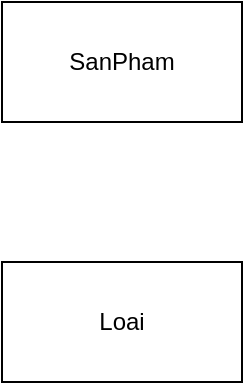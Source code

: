 <mxfile version="16.6.5" type="device"><diagram id="wNgg_H6vcCdltx-_-yin" name="Page-1"><mxGraphModel dx="1038" dy="539" grid="1" gridSize="10" guides="1" tooltips="1" connect="1" arrows="1" fold="1" page="1" pageScale="1" pageWidth="827" pageHeight="1169" math="0" shadow="0"><root><mxCell id="0"/><mxCell id="1" parent="0"/><mxCell id="Ek7OI688-HJf5XmyEBH2-1" value="SanPham" style="rounded=0;whiteSpace=wrap;html=1;" vertex="1" parent="1"><mxGeometry x="270" y="340" width="120" height="60" as="geometry"/></mxCell><mxCell id="Ek7OI688-HJf5XmyEBH2-2" value="Loai" style="rounded=0;whiteSpace=wrap;html=1;" vertex="1" parent="1"><mxGeometry x="270" y="470" width="120" height="60" as="geometry"/></mxCell></root></mxGraphModel></diagram></mxfile>
